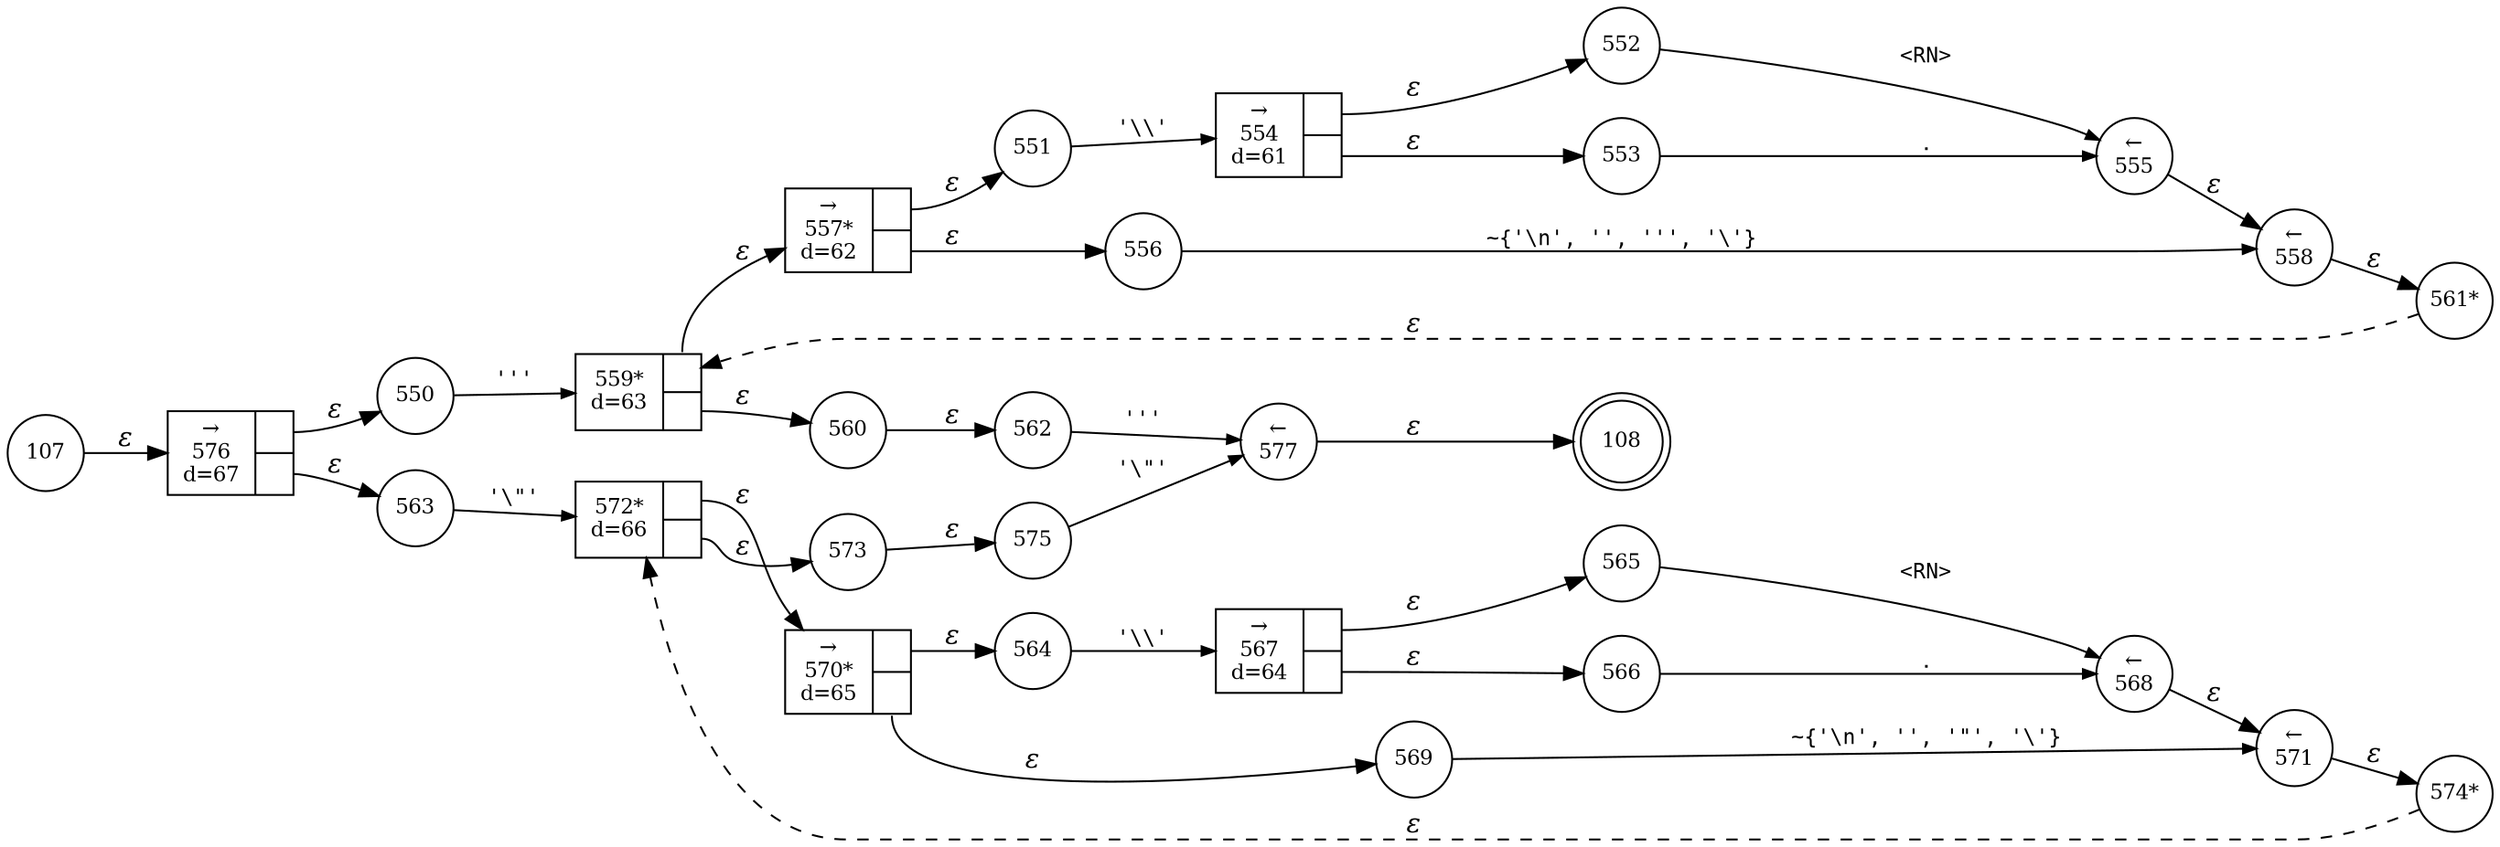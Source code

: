 digraph ATN {
rankdir=LR;
s108[fontsize=11, label="108", shape=doublecircle, fixedsize=true, width=.6];
s576[fontsize=11,label="{&rarr;\n576\nd=67|{<p0>|<p1>}}", shape=record, fixedsize=false, peripheries=1];
s577[fontsize=11,label="&larr;\n577", shape=circle, fixedsize=true, width=.55, peripheries=1];
s550[fontsize=11,label="550", shape=circle, fixedsize=true, width=.55, peripheries=1];
s551[fontsize=11,label="551", shape=circle, fixedsize=true, width=.55, peripheries=1];
s552[fontsize=11,label="552", shape=circle, fixedsize=true, width=.55, peripheries=1];
s553[fontsize=11,label="553", shape=circle, fixedsize=true, width=.55, peripheries=1];
s554[fontsize=11,label="{&rarr;\n554\nd=61|{<p0>|<p1>}}", shape=record, fixedsize=false, peripheries=1];
s107[fontsize=11,label="107", shape=circle, fixedsize=true, width=.55, peripheries=1];
s555[fontsize=11,label="&larr;\n555", shape=circle, fixedsize=true, width=.55, peripheries=1];
s556[fontsize=11,label="556", shape=circle, fixedsize=true, width=.55, peripheries=1];
s557[fontsize=11,label="{&rarr;\n557*\nd=62|{<p0>|<p1>}}", shape=record, fixedsize=false, peripheries=1];
s558[fontsize=11,label="&larr;\n558", shape=circle, fixedsize=true, width=.55, peripheries=1];
s559[fontsize=11,label="{559*\nd=63|{<p0>|<p1>}}", shape=record, fixedsize=false, peripheries=1];
s560[fontsize=11,label="560", shape=circle, fixedsize=true, width=.55, peripheries=1];
s561[fontsize=11,label="561*", shape=circle, fixedsize=true, width=.55, peripheries=1];
s562[fontsize=11,label="562", shape=circle, fixedsize=true, width=.55, peripheries=1];
s563[fontsize=11,label="563", shape=circle, fixedsize=true, width=.55, peripheries=1];
s564[fontsize=11,label="564", shape=circle, fixedsize=true, width=.55, peripheries=1];
s565[fontsize=11,label="565", shape=circle, fixedsize=true, width=.55, peripheries=1];
s566[fontsize=11,label="566", shape=circle, fixedsize=true, width=.55, peripheries=1];
s567[fontsize=11,label="{&rarr;\n567\nd=64|{<p0>|<p1>}}", shape=record, fixedsize=false, peripheries=1];
s568[fontsize=11,label="&larr;\n568", shape=circle, fixedsize=true, width=.55, peripheries=1];
s569[fontsize=11,label="569", shape=circle, fixedsize=true, width=.55, peripheries=1];
s570[fontsize=11,label="{&rarr;\n570*\nd=65|{<p0>|<p1>}}", shape=record, fixedsize=false, peripheries=1];
s571[fontsize=11,label="&larr;\n571", shape=circle, fixedsize=true, width=.55, peripheries=1];
s572[fontsize=11,label="{572*\nd=66|{<p0>|<p1>}}", shape=record, fixedsize=false, peripheries=1];
s573[fontsize=11,label="573", shape=circle, fixedsize=true, width=.55, peripheries=1];
s574[fontsize=11,label="574*", shape=circle, fixedsize=true, width=.55, peripheries=1];
s575[fontsize=11,label="575", shape=circle, fixedsize=true, width=.55, peripheries=1];
s107 -> s576 [fontname="Times-Italic", label="&epsilon;"];
s576:p0 -> s550 [fontname="Times-Italic", label="&epsilon;"];
s576:p1 -> s563 [fontname="Times-Italic", label="&epsilon;"];
s550 -> s559 [fontsize=11, fontname="Courier", arrowsize=.7, label = "'''", arrowhead = normal];
s563 -> s572 [fontsize=11, fontname="Courier", arrowsize=.7, label = "'\\\"'", arrowhead = normal];
s559:p0 -> s557 [fontname="Times-Italic", label="&epsilon;"];
s559:p1 -> s560 [fontname="Times-Italic", label="&epsilon;"];
s572:p0 -> s570 [fontname="Times-Italic", label="&epsilon;"];
s572:p1 -> s573 [fontname="Times-Italic", label="&epsilon;"];
s557:p0 -> s551 [fontname="Times-Italic", label="&epsilon;"];
s557:p1 -> s556 [fontname="Times-Italic", label="&epsilon;"];
s560 -> s562 [fontname="Times-Italic", label="&epsilon;"];
s570:p0 -> s564 [fontname="Times-Italic", label="&epsilon;"];
s570:p1 -> s569 [fontname="Times-Italic", label="&epsilon;"];
s573 -> s575 [fontname="Times-Italic", label="&epsilon;"];
s551 -> s554 [fontsize=11, fontname="Courier", arrowsize=.7, label = "'\\\\'", arrowhead = normal];
s556 -> s558 [fontsize=11, fontname="Courier", arrowsize=.7, label = "~{'\\n', '', ''', '\\'}", arrowhead = normal];
s562 -> s577 [fontsize=11, fontname="Courier", arrowsize=.7, label = "'''", arrowhead = normal];
s564 -> s567 [fontsize=11, fontname="Courier", arrowsize=.7, label = "'\\\\'", arrowhead = normal];
s569 -> s571 [fontsize=11, fontname="Courier", arrowsize=.7, label = "~{'\\n', '', '\"', '\\'}", arrowhead = normal];
s575 -> s577 [fontsize=11, fontname="Courier", arrowsize=.7, label = "'\\\"'", arrowhead = normal];
s554:p0 -> s552 [fontname="Times-Italic", label="&epsilon;"];
s554:p1 -> s553 [fontname="Times-Italic", label="&epsilon;"];
s558 -> s561 [fontname="Times-Italic", label="&epsilon;"];
s577 -> s108 [fontname="Times-Italic", label="&epsilon;"];
s567:p0 -> s565 [fontname="Times-Italic", label="&epsilon;"];
s567:p1 -> s566 [fontname="Times-Italic", label="&epsilon;"];
s571 -> s574 [fontname="Times-Italic", label="&epsilon;"];
s552 -> s555 [fontsize=11, fontname="Courier", arrowsize=.7, label = "<RN>", arrowhead = normal];
s553 -> s555 [fontsize=11, fontname="Courier", arrowsize=.7, label = ".", arrowhead = normal];
s561 -> s559 [fontname="Times-Italic", label="&epsilon;", style="dashed"];
s565 -> s568 [fontsize=11, fontname="Courier", arrowsize=.7, label = "<RN>", arrowhead = normal];
s566 -> s568 [fontsize=11, fontname="Courier", arrowsize=.7, label = ".", arrowhead = normal];
s574 -> s572 [fontname="Times-Italic", label="&epsilon;", style="dashed"];
s555 -> s558 [fontname="Times-Italic", label="&epsilon;"];
s568 -> s571 [fontname="Times-Italic", label="&epsilon;"];
}